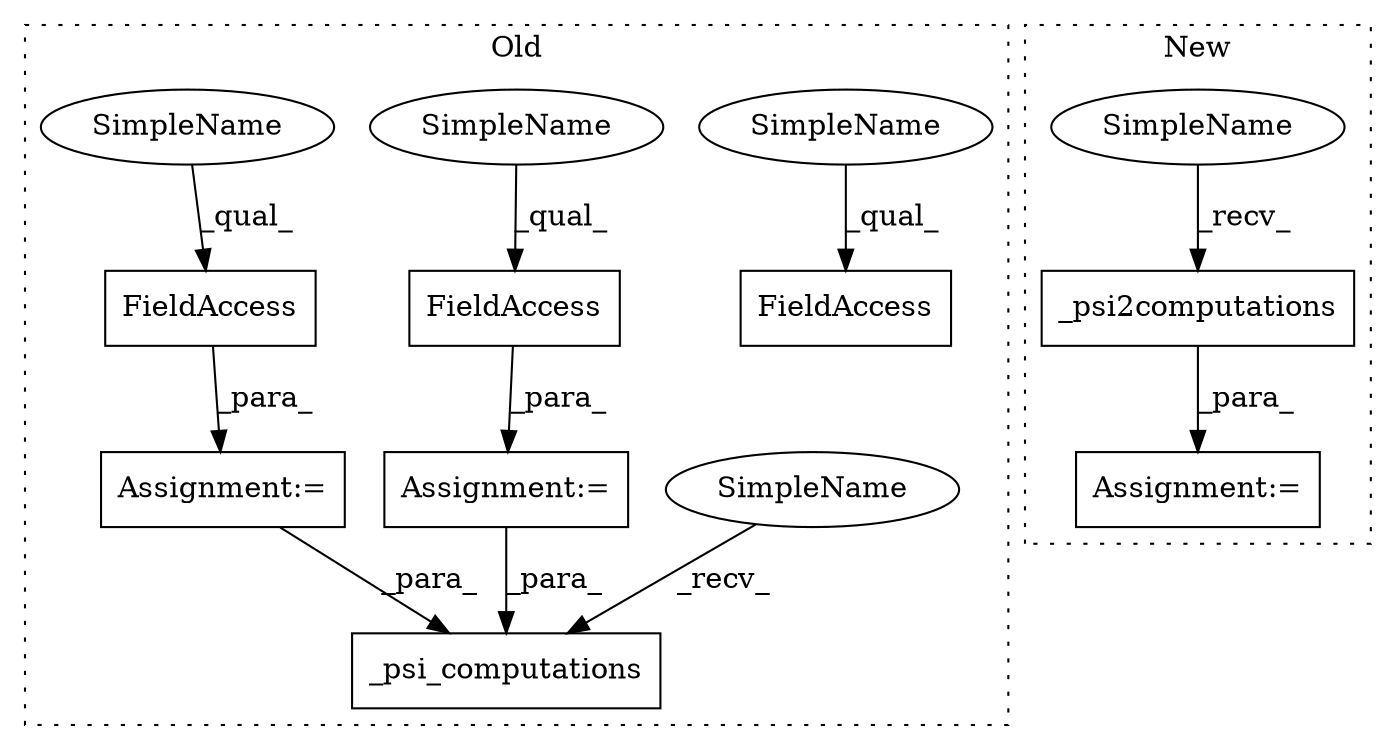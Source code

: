 digraph G {
subgraph cluster0 {
1 [label="_psi_computations" a="32" s="4622,4646" l="18,1" shape="box"];
4 [label="FieldAccess" a="22" s="4690" l="10" shape="box"];
5 [label="Assignment:=" a="7" s="4546" l="1" shape="box"];
6 [label="FieldAccess" a="22" s="4547" l="26" shape="box"];
7 [label="FieldAccess" a="22" s="4581" l="30" shape="box"];
8 [label="Assignment:=" a="7" s="4580" l="1" shape="box"];
9 [label="SimpleName" a="42" s="4690" l="4" shape="ellipse"];
10 [label="SimpleName" a="42" s="4617" l="4" shape="ellipse"];
11 [label="SimpleName" a="42" s="4581" l="21" shape="ellipse"];
12 [label="SimpleName" a="42" s="4547" l="21" shape="ellipse"];
label = "Old";
style="dotted";
}
subgraph cluster1 {
2 [label="_psi2computations" a="32" s="5959,6000" l="18,1" shape="box"];
3 [label="Assignment:=" a="7" s="5952" l="2" shape="box"];
13 [label="SimpleName" a="42" s="5954" l="4" shape="ellipse"];
label = "New";
style="dotted";
}
2 -> 3 [label="_para_"];
5 -> 1 [label="_para_"];
6 -> 5 [label="_para_"];
7 -> 8 [label="_para_"];
8 -> 1 [label="_para_"];
9 -> 4 [label="_qual_"];
10 -> 1 [label="_recv_"];
11 -> 7 [label="_qual_"];
12 -> 6 [label="_qual_"];
13 -> 2 [label="_recv_"];
}